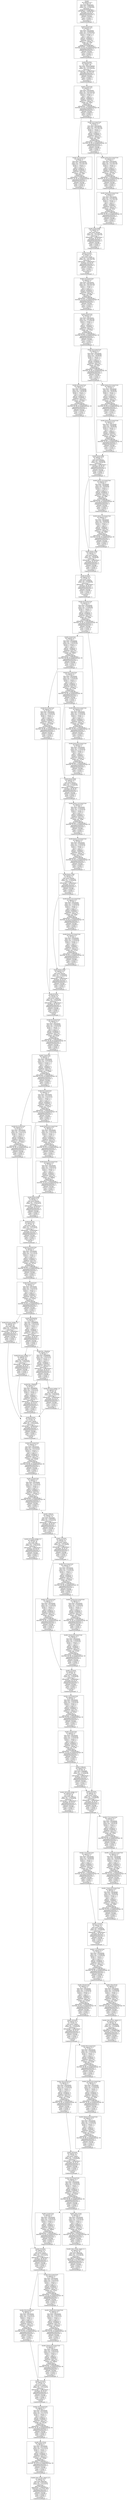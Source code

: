 digraph cnn_tree {
images [shape=box, label="images\n net segment id: 0\n id: 0 type: 45\ntype name: Preprocess\n input size: 1*3*640*640\n output size: 1*3*640*640\n reportFlag: 0\n preprocessMergeFlag: 1\n inBondType: 1 outBondType: 1\n dataType: U8_S8_S8\n alignedInputDataSize: 0\n alignedOutputDataSize: 0\n InDcmp: OutCmp: \n inM2M: 0 outM2M: 0\n inDdr: 0 outDdr: 0\n inS2S: 0 outS2S: 0\n FusionFlag: 0\nCubeEltwiseMerged : 0"];
images -> _model_0_conv_Conv;
_model_0_conv_Conv [shape=box, label="/model.0/conv/Conv\n net segment id: 0\n id: 1 type: 0\ntype name: Convolution\n input size: 1*3*640*640\n output size: 1*32*320*320\n kernel_h: 6 kernel_w: 6\n stride_h: 2 stride_w: 2\n pad_h: 2 pad_w: 2\n padUp: 2 padDown: 2\n padLeft: 2 padRight: 2\n padMode: const_zero\n dilation_h: 1 dilation_w: 1\n weight size: 3456\n reportFlag: 0\n preprocessMergeFlag: 1\n inBondType: 1 outBondType: 1\n dataType: S8_S8_S8 weightDataType: S8\n alignedInputDataSize: 0\n alignedOutputDataSize: 0\n InDcmp: OutCmp: \n inM2M: 0 outM2M: 0\n inDdr: 0 outDdr: 0\n inS2S: 0 outS2S: 0\n FusionFlag: 0\nCubeEltwiseMerged : 0"];
_model_0_conv_Conv -> _model_0_act_Mul;
_model_0_act_Mul [shape=box, label="/model.0/act/Mul\n net segment id: 0\n id: 2 type: 146\ntype name: VectorCombine\n input size: 1*32*320*320\n output size: 1*32*320*320\n reportFlag: 0\n inBondType: 1 outBondType: 1\n dataType: S8_FP16_S8\n alignedInputDataSize: 0\n alignedOutputDataSize: 0\n InDcmp: OutCmp: \n inM2M: 0 outM2M: 0\n inDdr: 0 outDdr: 0\n inS2S: 0 outS2S: 0\n FusionFlag: 0\nCubeEltwiseMerged : 0"];
_model_0_act_Mul -> _model_1_conv_Conv;
_model_1_conv_Conv [shape=box, label="/model.1/conv/Conv\n net segment id: 0\n id: 3 type: 0\ntype name: Convolution\n input size: 1*32*320*320\n output size: 1*64*160*160\n kernel_h: 3 kernel_w: 3\n stride_h: 2 stride_w: 2\n pad_h: 1 pad_w: 1\n padUp: 1 padDown: 0\n padLeft: 1 padRight: 0\n padMode: const_zero\n dilation_h: 1 dilation_w: 1\n weight size: 18432\n reportFlag: 0\n SwishMergeFlag\n inBondType: 1 outBondType: 1\n dataType: S8_S8_S8 weightDataType: S8\n alignedInputDataSize: 0\n alignedOutputDataSize: 0\n InDcmp: OutCmp: \n inM2M: 0 outM2M: 0\n inDdr: 0 outDdr: 0\n inS2S: 0 outS2S: 0\n FusionFlag: 0\nCubeEltwiseMerged : 0"];
_model_1_conv_Conv -> _model_2_cv1_conv_Conv;
_model_1_conv_Conv -> _model_2_cv2_conv_Conv;
_model_2_cv1_conv_Conv [shape=box, label="/model.2/cv1/conv/Conv\n net segment id: 0\n id: 4 type: 0\ntype name: Convolution\n input size: 1*64*160*160\n output size: 1*32*160*160\n kernel_h: 1 kernel_w: 1\n stride_h: 1 stride_w: 1\n pad_h: 0 pad_w: 0\n padUp: 0 padDown: 0\n padLeft: 0 padRight: 0\n padMode: const_zero\n dilation_h: 1 dilation_w: 1\n weight size: 2048\n reportFlag: 0\n SwishMergeFlag\n inBondType: 1 outBondType: 1\n dataType: S8_S8_S8 weightDataType: S8\n alignedInputDataSize: 0\n alignedOutputDataSize: 0\n InDcmp: OutCmp: \n inM2M: 0 outM2M: 0\n inDdr: 0 outDdr: 0\n inS2S: 0 outS2S: 0\n FusionFlag: 0\nCubeEltwiseMerged : 0"];
_model_2_cv1_conv_Conv -> _model_2_m_m_0_cv1_conv_Conv;
_model_2_cv1_conv_Conv -> _model_2_m_m_0_Add;
_model_2_m_m_0_cv1_conv_Conv [shape=box, label="/model.2/m/m.0/cv1/conv/Conv\n net segment id: 0\n id: 5 type: 0\ntype name: Convolution\n input size: 1*32*160*160\n output size: 1*32*160*160\n kernel_h: 1 kernel_w: 1\n stride_h: 1 stride_w: 1\n pad_h: 0 pad_w: 0\n padUp: 0 padDown: 0\n padLeft: 0 padRight: 0\n padMode: const_zero\n dilation_h: 1 dilation_w: 1\n weight size: 1024\n reportFlag: 0\n SwishMergeFlag\n inBondType: 1 outBondType: 1\n dataType: S8_S8_S8 weightDataType: S8\n alignedInputDataSize: 0\n alignedOutputDataSize: 0\n InDcmp: OutCmp: \n inM2M: 0 outM2M: 0\n inDdr: 0 outDdr: 0\n inS2S: 0 outS2S: 0\n FusionFlag: 0\nCubeEltwiseMerged : 0"];
_model_2_m_m_0_cv1_conv_Conv -> _model_2_m_m_0_cv2_conv_Conv;
_model_2_m_m_0_cv2_conv_Conv [shape=box, label="/model.2/m/m.0/cv2/conv/Conv\n net segment id: 0\n id: 6 type: 0\ntype name: Convolution\n input size: 1*32*160*160\n output size: 1*32*160*160\n kernel_h: 3 kernel_w: 3\n stride_h: 1 stride_w: 1\n pad_h: 1 pad_w: 1\n padUp: 1 padDown: 1\n padLeft: 1 padRight: 1\n padMode: const_zero\n dilation_h: 1 dilation_w: 1\n weight size: 9216\n reportFlag: 0\n SwishMergeFlag\n inBondType: 1 outBondType: 1\n dataType: S8_S8_S8 weightDataType: S8\n alignedInputDataSize: 0\n alignedOutputDataSize: 0\n InDcmp: OutCmp: \n inM2M: 0 outM2M: 0\n inDdr: 0 outDdr: 0\n inS2S: 0 outS2S: 0\n FusionFlag: 0\nCubeEltwiseMerged : 0"];
_model_2_m_m_0_cv2_conv_Conv -> _model_2_m_m_0_Add;
_model_2_m_m_0_Add [shape=box, label="/model.2/m/m.0/Add\n net segment id: 0\n id: 7 type: 27\ntype name: Eltwise\n input size: 1*32*160*160\n output size: 1*32*160*160\n reportFlag: 0\n inBondType: 1 outBondType: 1\n dataType: S8_S8_S8\n alignedInputDataSize: 0\n alignedOutputDataSize: 0\n InDcmp: OutCmp: \n inM2M: 0 outM2M: 0\n inDdr: 0 outDdr: 0\n inS2S: 0 outS2S: 0\n FusionFlag: 0\nCubeEltwiseMerged : 0"];
_model_2_m_m_0_Add -> _model_2_Concat;
_model_2_cv2_conv_Conv [shape=box, label="/model.2/cv2/conv/Conv\n net segment id: 0\n id: 8 type: 0\ntype name: Convolution\n input size: 1*64*160*160\n output size: 1*32*160*160\n kernel_h: 1 kernel_w: 1\n stride_h: 1 stride_w: 1\n pad_h: 0 pad_w: 0\n padUp: 0 padDown: 0\n padLeft: 0 padRight: 0\n padMode: const_zero\n dilation_h: 1 dilation_w: 1\n weight size: 2048\n reportFlag: 0\n SwishMergeFlag\n inBondType: 1 outBondType: 1\n dataType: S8_S8_S8 weightDataType: S8\n alignedInputDataSize: 0\n alignedOutputDataSize: 0\n InDcmp: OutCmp: \n inM2M: 0 outM2M: 0\n inDdr: 0 outDdr: 0\n inS2S: 0 outS2S: 0\n FusionFlag: 0\nCubeEltwiseMerged : 0"];
_model_2_cv2_conv_Conv -> _model_2_Concat;
_model_2_Concat [shape=box, label="/model.2/Concat\n net segment id: 0\n id: 9 type: 38\ntype name: Concat\n input size: 1*32*160*160\n output size: 1*64*160*160\n reportFlag: 0\n inBondType: 1 outBondType: 1\n dataType: S8_S8_S8\n alignedInputDataSize: 0\n alignedOutputDataSize: 0\n InDcmp: OutCmp: \n inM2M: 0 outM2M: 0\n inDdr: 0 outDdr: 0\n inS2S: 0 outS2S: 0\n FusionFlag: 0\n noninst\nCubeEltwiseMerged : 0"];
_model_2_Concat -> _model_2_cv3_conv_Conv;
_model_2_cv3_conv_Conv [shape=box, label="/model.2/cv3/conv/Conv\n net segment id: 0\n id: 10 type: 0\ntype name: Convolution\n input size: 1*64*160*160\n output size: 1*64*160*160\n kernel_h: 1 kernel_w: 1\n stride_h: 1 stride_w: 1\n pad_h: 0 pad_w: 0\n padUp: 0 padDown: 0\n padLeft: 0 padRight: 0\n padMode: const_zero\n dilation_h: 1 dilation_w: 1\n weight size: 4096\n reportFlag: 0\n SwishMergeFlag\n inBondType: 1 outBondType: 1\n dataType: S8_S8_S8 weightDataType: S8\n alignedInputDataSize: 0\n alignedOutputDataSize: 0\n InDcmp: OutCmp: \n inM2M: 0 outM2M: 0\n inDdr: 0 outDdr: 0\n inS2S: 0 outS2S: 0\n FusionFlag: 0\nCubeEltwiseMerged : 0"];
_model_2_cv3_conv_Conv -> _model_3_conv_Conv;
_model_3_conv_Conv [shape=box, label="/model.3/conv/Conv\n net segment id: 0\n id: 11 type: 0\ntype name: Convolution\n input size: 1*64*160*160\n output size: 1*128*80*80\n kernel_h: 3 kernel_w: 3\n stride_h: 2 stride_w: 2\n pad_h: 1 pad_w: 1\n padUp: 1 padDown: 0\n padLeft: 1 padRight: 0\n padMode: const_zero\n dilation_h: 1 dilation_w: 1\n weight size: 73728\n reportFlag: 0\n SwishMergeFlag\n inBondType: 1 outBondType: 1\n dataType: S8_S8_S8 weightDataType: S8\n alignedInputDataSize: 0\n alignedOutputDataSize: 0\n InDcmp: OutCmp: \n inM2M: 0 outM2M: 0\n inDdr: 0 outDdr: 0\n inS2S: 0 outS2S: 0\n FusionFlag: 0\nCubeEltwiseMerged : 0"];
_model_3_conv_Conv -> _model_4_cv1_conv_Conv;
_model_3_conv_Conv -> _model_4_cv2_conv_Conv;
_model_4_cv1_conv_Conv [shape=box, label="/model.4/cv1/conv/Conv\n net segment id: 0\n id: 12 type: 0\ntype name: Convolution\n input size: 1*128*80*80\n output size: 1*64*80*80\n kernel_h: 1 kernel_w: 1\n stride_h: 1 stride_w: 1\n pad_h: 0 pad_w: 0\n padUp: 0 padDown: 0\n padLeft: 0 padRight: 0\n padMode: const_zero\n dilation_h: 1 dilation_w: 1\n weight size: 8192\n reportFlag: 0\n SwishMergeFlag\n inBondType: 1 outBondType: 1\n dataType: S8_S8_S8 weightDataType: S8\n alignedInputDataSize: 0\n alignedOutputDataSize: 0\n InDcmp: OutCmp: \n inM2M: 0 outM2M: 0\n inDdr: 0 outDdr: 0\n inS2S: 0 outS2S: 0\n FusionFlag: 0\nCubeEltwiseMerged : 0"];
_model_4_cv1_conv_Conv -> _model_4_m_m_0_cv1_conv_Conv;
_model_4_cv1_conv_Conv -> _model_4_m_m_0_Add;
_model_4_m_m_0_cv1_conv_Conv [shape=box, label="/model.4/m/m.0/cv1/conv/Conv\n net segment id: 0\n id: 13 type: 0\ntype name: Convolution\n input size: 1*64*80*80\n output size: 1*64*80*80\n kernel_h: 1 kernel_w: 1\n stride_h: 1 stride_w: 1\n pad_h: 0 pad_w: 0\n padUp: 0 padDown: 0\n padLeft: 0 padRight: 0\n padMode: const_zero\n dilation_h: 1 dilation_w: 1\n weight size: 4096\n reportFlag: 0\n SwishMergeFlag\n inBondType: 1 outBondType: 1\n dataType: S8_S8_S8 weightDataType: S8\n alignedInputDataSize: 0\n alignedOutputDataSize: 0\n InDcmp: OutCmp: \n inM2M: 0 outM2M: 0\n inDdr: 0 outDdr: 0\n inS2S: 0 outS2S: 0\n FusionFlag: 0\nCubeEltwiseMerged : 0"];
_model_4_m_m_0_cv1_conv_Conv -> _model_4_m_m_0_cv2_conv_Conv;
_model_4_m_m_0_cv2_conv_Conv [shape=box, label="/model.4/m/m.0/cv2/conv/Conv\n net segment id: 0\n id: 14 type: 0\ntype name: Convolution\n input size: 1*64*80*80\n output size: 1*64*80*80\n kernel_h: 3 kernel_w: 3\n stride_h: 1 stride_w: 1\n pad_h: 1 pad_w: 1\n padUp: 1 padDown: 1\n padLeft: 1 padRight: 1\n padMode: const_zero\n dilation_h: 1 dilation_w: 1\n weight size: 36864\n reportFlag: 0\n SwishMergeFlag\n inBondType: 1 outBondType: 1\n dataType: S8_S8_S8 weightDataType: S8\n alignedInputDataSize: 0\n alignedOutputDataSize: 0\n InDcmp: OutCmp: \n inM2M: 0 outM2M: 0\n inDdr: 0 outDdr: 0\n inS2S: 0 outS2S: 0\n FusionFlag: 0\nCubeEltwiseMerged : 0"];
_model_4_m_m_0_cv2_conv_Conv -> _model_4_m_m_0_Add;
_model_4_m_m_0_Add [shape=box, label="/model.4/m/m.0/Add\n net segment id: 0\n id: 15 type: 27\ntype name: Eltwise\n input size: 1*64*80*80\n output size: 1*64*80*80\n reportFlag: 0\n inBondType: 1 outBondType: 1\n dataType: S8_S8_S8\n alignedInputDataSize: 0\n alignedOutputDataSize: 0\n InDcmp: OutCmp: \n inM2M: 0 outM2M: 0\n inDdr: 0 outDdr: 0\n inS2S: 0 outS2S: 0\n FusionFlag: 0\nCubeEltwiseMerged : 0"];
_model_4_m_m_0_Add -> _model_4_m_m_1_cv1_conv_Conv;
_model_4_m_m_0_Add -> _model_4_m_m_1_Add;
_model_4_m_m_1_cv1_conv_Conv [shape=box, label="/model.4/m/m.1/cv1/conv/Conv\n net segment id: 0\n id: 16 type: 0\ntype name: Convolution\n input size: 1*64*80*80\n output size: 1*64*80*80\n kernel_h: 1 kernel_w: 1\n stride_h: 1 stride_w: 1\n pad_h: 0 pad_w: 0\n padUp: 0 padDown: 0\n padLeft: 0 padRight: 0\n padMode: const_zero\n dilation_h: 1 dilation_w: 1\n weight size: 4096\n reportFlag: 0\n SwishMergeFlag\n inBondType: 1 outBondType: 1\n dataType: S8_S8_S8 weightDataType: S8\n alignedInputDataSize: 0\n alignedOutputDataSize: 0\n InDcmp: OutCmp: \n inM2M: 0 outM2M: 0\n inDdr: 0 outDdr: 0\n inS2S: 0 outS2S: 0\n FusionFlag: 0\nCubeEltwiseMerged : 0"];
_model_4_m_m_1_cv1_conv_Conv -> _model_4_m_m_1_cv2_conv_Conv;
_model_4_m_m_1_cv2_conv_Conv [shape=box, label="/model.4/m/m.1/cv2/conv/Conv\n net segment id: 0\n id: 17 type: 0\ntype name: Convolution\n input size: 1*64*80*80\n output size: 1*64*80*80\n kernel_h: 3 kernel_w: 3\n stride_h: 1 stride_w: 1\n pad_h: 1 pad_w: 1\n padUp: 1 padDown: 1\n padLeft: 1 padRight: 1\n padMode: const_zero\n dilation_h: 1 dilation_w: 1\n weight size: 36864\n reportFlag: 0\n SwishMergeFlag\n inBondType: 1 outBondType: 1\n dataType: S8_S8_S8 weightDataType: S8\n alignedInputDataSize: 0\n alignedOutputDataSize: 0\n InDcmp: OutCmp: \n inM2M: 0 outM2M: 0\n inDdr: 0 outDdr: 0\n inS2S: 0 outS2S: 0\n FusionFlag: 0\nCubeEltwiseMerged : 0"];
_model_4_m_m_1_cv2_conv_Conv -> _model_4_m_m_1_Add;
_model_4_m_m_1_Add [shape=box, label="/model.4/m/m.1/Add\n net segment id: 0\n id: 18 type: 27\ntype name: Eltwise\n input size: 1*64*80*80\n output size: 1*64*80*80\n reportFlag: 0\n inBondType: 1 outBondType: 1\n dataType: S8_S8_S8\n alignedInputDataSize: 0\n alignedOutputDataSize: 0\n InDcmp: OutCmp: \n inM2M: 0 outM2M: 0\n inDdr: 0 outDdr: 0\n inS2S: 0 outS2S: 0\n FusionFlag: 0\nCubeEltwiseMerged : 0"];
_model_4_m_m_1_Add -> _model_4_Concat;
_model_4_cv2_conv_Conv [shape=box, label="/model.4/cv2/conv/Conv\n net segment id: 0\n id: 19 type: 0\ntype name: Convolution\n input size: 1*128*80*80\n output size: 1*64*80*80\n kernel_h: 1 kernel_w: 1\n stride_h: 1 stride_w: 1\n pad_h: 0 pad_w: 0\n padUp: 0 padDown: 0\n padLeft: 0 padRight: 0\n padMode: const_zero\n dilation_h: 1 dilation_w: 1\n weight size: 8192\n reportFlag: 0\n SwishMergeFlag\n inBondType: 1 outBondType: 1\n dataType: S8_S8_S8 weightDataType: S8\n alignedInputDataSize: 0\n alignedOutputDataSize: 0\n InDcmp: OutCmp: \n inM2M: 0 outM2M: 0\n inDdr: 0 outDdr: 0\n inS2S: 0 outS2S: 0\n FusionFlag: 0\nCubeEltwiseMerged : 0"];
_model_4_cv2_conv_Conv -> _model_4_Concat;
_model_4_Concat [shape=box, label="/model.4/Concat\n net segment id: 0\n id: 20 type: 38\ntype name: Concat\n input size: 1*64*80*80\n output size: 1*128*80*80\n reportFlag: 0\n inBondType: 1 outBondType: 1\n dataType: S8_S8_S8\n alignedInputDataSize: 0\n alignedOutputDataSize: 0\n InDcmp: OutCmp: \n inM2M: 0 outM2M: 0\n inDdr: 0 outDdr: 0\n inS2S: 0 outS2S: 0\n FusionFlag: 0\n noninst\nCubeEltwiseMerged : 0"];
_model_4_Concat -> _model_4_cv3_conv_Conv;
_model_4_cv3_conv_Conv [shape=box, label="/model.4/cv3/conv/Conv\n net segment id: 0\n id: 21 type: 0\ntype name: Convolution\n input size: 1*128*80*80\n output size: 1*128*80*80\n kernel_h: 1 kernel_w: 1\n stride_h: 1 stride_w: 1\n pad_h: 0 pad_w: 0\n padUp: 0 padDown: 0\n padLeft: 0 padRight: 0\n padMode: const_zero\n dilation_h: 1 dilation_w: 1\n weight size: 16384\n reportFlag: 0\n SwishMergeFlag\n inBondType: 1 outBondType: 1\n dataType: S8_S8_S8 weightDataType: S8\n alignedInputDataSize: 0\n alignedOutputDataSize: 0\n InDcmp: OutCmp: \n inM2M: 0 outM2M: 0\n inDdr: 0 outDdr: 0\n inS2S: 0 outS2S: 0\n FusionFlag: 0\nCubeEltwiseMerged : 0"];
_model_4_cv3_conv_Conv -> _model_5_conv_Conv;
_model_4_cv3_conv_Conv -> _model_16_Concat;
_model_5_conv_Conv [shape=box, label="/model.5/conv/Conv\n net segment id: 0\n id: 22 type: 0\ntype name: Convolution\n input size: 1*128*80*80\n output size: 1*256*40*40\n kernel_h: 3 kernel_w: 3\n stride_h: 2 stride_w: 2\n pad_h: 1 pad_w: 1\n padUp: 1 padDown: 0\n padLeft: 1 padRight: 0\n padMode: const_zero\n dilation_h: 1 dilation_w: 1\n weight size: 294912\n reportFlag: 0\n SwishMergeFlag\n inBondType: 1 outBondType: 1\n dataType: S8_S8_S8 weightDataType: S8\n alignedInputDataSize: 0\n alignedOutputDataSize: 0\n InDcmp: OutCmp: \n inM2M: 0 outM2M: 0\n inDdr: 0 outDdr: 0\n inS2S: 0 outS2S: 0\n FusionFlag: 0\nCubeEltwiseMerged : 0"];
_model_5_conv_Conv -> _model_6_cv1_conv_Conv;
_model_5_conv_Conv -> _model_6_cv2_conv_Conv;
_model_6_cv1_conv_Conv [shape=box, label="/model.6/cv1/conv/Conv\n net segment id: 0\n id: 23 type: 0\ntype name: Convolution\n input size: 1*256*40*40\n output size: 1*128*40*40\n kernel_h: 1 kernel_w: 1\n stride_h: 1 stride_w: 1\n pad_h: 0 pad_w: 0\n padUp: 0 padDown: 0\n padLeft: 0 padRight: 0\n padMode: const_zero\n dilation_h: 1 dilation_w: 1\n weight size: 32768\n reportFlag: 0\n SwishMergeFlag\n inBondType: 1 outBondType: 1\n dataType: S8_S8_S8 weightDataType: S8\n alignedInputDataSize: 0\n alignedOutputDataSize: 0\n InDcmp: OutCmp: \n inM2M: 0 outM2M: 0\n inDdr: 0 outDdr: 0\n inS2S: 0 outS2S: 0\n FusionFlag: 0\nCubeEltwiseMerged : 0"];
_model_6_cv1_conv_Conv -> _model_6_m_m_0_cv1_conv_Conv;
_model_6_cv1_conv_Conv -> _model_6_m_m_0_Add;
_model_6_m_m_0_cv1_conv_Conv [shape=box, label="/model.6/m/m.0/cv1/conv/Conv\n net segment id: 0\n id: 24 type: 0\ntype name: Convolution\n input size: 1*128*40*40\n output size: 1*128*40*40\n kernel_h: 1 kernel_w: 1\n stride_h: 1 stride_w: 1\n pad_h: 0 pad_w: 0\n padUp: 0 padDown: 0\n padLeft: 0 padRight: 0\n padMode: const_zero\n dilation_h: 1 dilation_w: 1\n weight size: 16384\n reportFlag: 0\n SwishMergeFlag\n inBondType: 1 outBondType: 1\n dataType: S8_S8_S8 weightDataType: S8\n alignedInputDataSize: 0\n alignedOutputDataSize: 0\n InDcmp: OutCmp: \n inM2M: 0 outM2M: 0\n inDdr: 0 outDdr: 0\n inS2S: 0 outS2S: 0\n FusionFlag: 0\nCubeEltwiseMerged : 0"];
_model_6_m_m_0_cv1_conv_Conv -> _model_6_m_m_0_cv2_conv_Conv;
_model_6_m_m_0_cv2_conv_Conv [shape=box, label="/model.6/m/m.0/cv2/conv/Conv\n net segment id: 0\n id: 25 type: 0\ntype name: Convolution\n input size: 1*128*40*40\n output size: 1*128*40*40\n kernel_h: 3 kernel_w: 3\n stride_h: 1 stride_w: 1\n pad_h: 1 pad_w: 1\n padUp: 1 padDown: 1\n padLeft: 1 padRight: 1\n padMode: const_zero\n dilation_h: 1 dilation_w: 1\n weight size: 147456\n reportFlag: 0\n SwishMergeFlag\n inBondType: 1 outBondType: 1\n dataType: S8_S8_S8 weightDataType: S8\n alignedInputDataSize: 0\n alignedOutputDataSize: 0\n InDcmp: OutCmp: \n inM2M: 0 outM2M: 0\n inDdr: 0 outDdr: 0\n inS2S: 0 outS2S: 0\n FusionFlag: 0\nCubeEltwiseMerged : 0"];
_model_6_m_m_0_cv2_conv_Conv -> _model_6_m_m_0_Add;
_model_6_m_m_0_Add [shape=box, label="/model.6/m/m.0/Add\n net segment id: 0\n id: 26 type: 27\ntype name: Eltwise\n input size: 1*128*40*40\n output size: 1*128*40*40\n reportFlag: 0\n inBondType: 1 outBondType: 1\n dataType: S8_S8_S8\n alignedInputDataSize: 0\n alignedOutputDataSize: 0\n InDcmp: OutCmp: \n inM2M: 0 outM2M: 0\n inDdr: 0 outDdr: 0\n inS2S: 0 outS2S: 0\n FusionFlag: 0\nCubeEltwiseMerged : 0"];
_model_6_m_m_0_Add -> _model_6_m_m_1_cv1_conv_Conv;
_model_6_m_m_0_Add -> _model_6_m_m_1_Add;
_model_6_m_m_1_cv1_conv_Conv [shape=box, label="/model.6/m/m.1/cv1/conv/Conv\n net segment id: 0\n id: 27 type: 0\ntype name: Convolution\n input size: 1*128*40*40\n output size: 1*128*40*40\n kernel_h: 1 kernel_w: 1\n stride_h: 1 stride_w: 1\n pad_h: 0 pad_w: 0\n padUp: 0 padDown: 0\n padLeft: 0 padRight: 0\n padMode: const_zero\n dilation_h: 1 dilation_w: 1\n weight size: 16384\n reportFlag: 0\n SwishMergeFlag\n inBondType: 1 outBondType: 1\n dataType: S8_S8_S8 weightDataType: S8\n alignedInputDataSize: 0\n alignedOutputDataSize: 0\n InDcmp: OutCmp: \n inM2M: 0 outM2M: 0\n inDdr: 0 outDdr: 0\n inS2S: 0 outS2S: 0\n FusionFlag: 0\nCubeEltwiseMerged : 0"];
_model_6_m_m_1_cv1_conv_Conv -> _model_6_m_m_1_cv2_conv_Conv;
_model_6_m_m_1_cv2_conv_Conv [shape=box, label="/model.6/m/m.1/cv2/conv/Conv\n net segment id: 0\n id: 28 type: 0\ntype name: Convolution\n input size: 1*128*40*40\n output size: 1*128*40*40\n kernel_h: 3 kernel_w: 3\n stride_h: 1 stride_w: 1\n pad_h: 1 pad_w: 1\n padUp: 1 padDown: 1\n padLeft: 1 padRight: 1\n padMode: const_zero\n dilation_h: 1 dilation_w: 1\n weight size: 147456\n reportFlag: 0\n SwishMergeFlag\n inBondType: 1 outBondType: 1\n dataType: S8_S8_S8 weightDataType: S8\n alignedInputDataSize: 0\n alignedOutputDataSize: 0\n InDcmp: OutCmp: \n inM2M: 0 outM2M: 0\n inDdr: 0 outDdr: 0\n inS2S: 0 outS2S: 0\n FusionFlag: 0\nCubeEltwiseMerged : 0"];
_model_6_m_m_1_cv2_conv_Conv -> _model_6_m_m_1_Add;
_model_6_m_m_1_Add [shape=box, label="/model.6/m/m.1/Add\n net segment id: 0\n id: 29 type: 27\ntype name: Eltwise\n input size: 1*128*40*40\n output size: 1*128*40*40\n reportFlag: 0\n inBondType: 1 outBondType: 1\n dataType: S8_S8_S8\n alignedInputDataSize: 0\n alignedOutputDataSize: 0\n InDcmp: OutCmp: \n inM2M: 0 outM2M: 0\n inDdr: 0 outDdr: 0\n inS2S: 0 outS2S: 0\n FusionFlag: 0\nCubeEltwiseMerged : 0"];
_model_6_m_m_1_Add -> _model_6_m_m_2_cv1_conv_Conv;
_model_6_m_m_1_Add -> _model_6_m_m_2_Add;
_model_6_m_m_2_cv1_conv_Conv [shape=box, label="/model.6/m/m.2/cv1/conv/Conv\n net segment id: 0\n id: 30 type: 0\ntype name: Convolution\n input size: 1*128*40*40\n output size: 1*128*40*40\n kernel_h: 1 kernel_w: 1\n stride_h: 1 stride_w: 1\n pad_h: 0 pad_w: 0\n padUp: 0 padDown: 0\n padLeft: 0 padRight: 0\n padMode: const_zero\n dilation_h: 1 dilation_w: 1\n weight size: 16384\n reportFlag: 0\n SwishMergeFlag\n inBondType: 1 outBondType: 1\n dataType: S8_S8_S8 weightDataType: S8\n alignedInputDataSize: 0\n alignedOutputDataSize: 0\n InDcmp: OutCmp: \n inM2M: 0 outM2M: 0\n inDdr: 0 outDdr: 0\n inS2S: 0 outS2S: 0\n FusionFlag: 0\nCubeEltwiseMerged : 0"];
_model_6_m_m_2_cv1_conv_Conv -> _model_6_m_m_2_cv2_conv_Conv;
_model_6_m_m_2_cv2_conv_Conv [shape=box, label="/model.6/m/m.2/cv2/conv/Conv\n net segment id: 0\n id: 31 type: 0\ntype name: Convolution\n input size: 1*128*40*40\n output size: 1*128*40*40\n kernel_h: 3 kernel_w: 3\n stride_h: 1 stride_w: 1\n pad_h: 1 pad_w: 1\n padUp: 1 padDown: 1\n padLeft: 1 padRight: 1\n padMode: const_zero\n dilation_h: 1 dilation_w: 1\n weight size: 147456\n reportFlag: 0\n SwishMergeFlag\n inBondType: 1 outBondType: 1\n dataType: S8_S8_S8 weightDataType: S8\n alignedInputDataSize: 0\n alignedOutputDataSize: 0\n InDcmp: OutCmp: \n inM2M: 0 outM2M: 0\n inDdr: 0 outDdr: 0\n inS2S: 0 outS2S: 0\n FusionFlag: 0\nCubeEltwiseMerged : 0"];
_model_6_m_m_2_cv2_conv_Conv -> _model_6_m_m_2_Add;
_model_6_m_m_2_Add [shape=box, label="/model.6/m/m.2/Add\n net segment id: 0\n id: 32 type: 27\ntype name: Eltwise\n input size: 1*128*40*40\n output size: 1*128*40*40\n reportFlag: 0\n inBondType: 1 outBondType: 1\n dataType: S8_S8_S8\n alignedInputDataSize: 0\n alignedOutputDataSize: 0\n InDcmp: OutCmp: \n inM2M: 0 outM2M: 0\n inDdr: 0 outDdr: 0\n inS2S: 0 outS2S: 0\n FusionFlag: 0\nCubeEltwiseMerged : 0"];
_model_6_m_m_2_Add -> _model_6_Concat;
_model_6_cv2_conv_Conv [shape=box, label="/model.6/cv2/conv/Conv\n net segment id: 0\n id: 33 type: 0\ntype name: Convolution\n input size: 1*256*40*40\n output size: 1*128*40*40\n kernel_h: 1 kernel_w: 1\n stride_h: 1 stride_w: 1\n pad_h: 0 pad_w: 0\n padUp: 0 padDown: 0\n padLeft: 0 padRight: 0\n padMode: const_zero\n dilation_h: 1 dilation_w: 1\n weight size: 32768\n reportFlag: 0\n SwishMergeFlag\n inBondType: 1 outBondType: 1\n dataType: S8_S8_S8 weightDataType: S8\n alignedInputDataSize: 0\n alignedOutputDataSize: 0\n InDcmp: OutCmp: \n inM2M: 0 outM2M: 0\n inDdr: 0 outDdr: 0\n inS2S: 0 outS2S: 0\n FusionFlag: 0\nCubeEltwiseMerged : 0"];
_model_6_cv2_conv_Conv -> _model_6_Concat;
_model_6_Concat [shape=box, label="/model.6/Concat\n net segment id: 0\n id: 34 type: 38\ntype name: Concat\n input size: 1*128*40*40\n output size: 1*256*40*40\n reportFlag: 0\n inBondType: 1 outBondType: 1\n dataType: S8_S8_S8\n alignedInputDataSize: 0\n alignedOutputDataSize: 0\n InDcmp: OutCmp: \n inM2M: 0 outM2M: 0\n inDdr: 0 outDdr: 0\n inS2S: 0 outS2S: 0\n FusionFlag: 0\n noninst\nCubeEltwiseMerged : 0"];
_model_6_Concat -> _model_6_cv3_conv_Conv;
_model_6_cv3_conv_Conv [shape=box, label="/model.6/cv3/conv/Conv\n net segment id: 0\n id: 35 type: 0\ntype name: Convolution\n input size: 1*256*40*40\n output size: 1*256*40*40\n kernel_h: 1 kernel_w: 1\n stride_h: 1 stride_w: 1\n pad_h: 0 pad_w: 0\n padUp: 0 padDown: 0\n padLeft: 0 padRight: 0\n padMode: const_zero\n dilation_h: 1 dilation_w: 1\n weight size: 65536\n reportFlag: 0\n SwishMergeFlag\n inBondType: 1 outBondType: 1\n dataType: S8_S8_S8 weightDataType: S8\n alignedInputDataSize: 0\n alignedOutputDataSize: 0\n InDcmp: OutCmp: \n inM2M: 0 outM2M: 0\n inDdr: 0 outDdr: 0\n inS2S: 0 outS2S: 0\n FusionFlag: 0\nCubeEltwiseMerged : 0"];
_model_6_cv3_conv_Conv -> _model_7_conv_Conv;
_model_6_cv3_conv_Conv -> _model_12_Concat;
_model_7_conv_Conv [shape=box, label="/model.7/conv/Conv\n net segment id: 0\n id: 36 type: 0\ntype name: Convolution\n input size: 1*256*40*40\n output size: 1*512*20*20\n kernel_h: 3 kernel_w: 3\n stride_h: 2 stride_w: 2\n pad_h: 1 pad_w: 1\n padUp: 1 padDown: 0\n padLeft: 1 padRight: 0\n padMode: const_zero\n dilation_h: 1 dilation_w: 1\n weight size: 1179648\n reportFlag: 0\n SwishMergeFlag\n inBondType: 1 outBondType: 1\n dataType: S8_S8_S8 weightDataType: S8\n alignedInputDataSize: 0\n alignedOutputDataSize: 0\n InDcmp: OutCmp: \n inM2M: 0 outM2M: 0\n inDdr: 0 outDdr: 0\n inS2S: 0 outS2S: 0\n FusionFlag: 0\nCubeEltwiseMerged : 0"];
_model_7_conv_Conv -> _model_8_cv1_conv_Conv;
_model_7_conv_Conv -> _model_8_cv2_conv_Conv;
_model_8_cv1_conv_Conv [shape=box, label="/model.8/cv1/conv/Conv\n net segment id: 0\n id: 37 type: 0\ntype name: Convolution\n input size: 1*512*20*20\n output size: 1*256*20*20\n kernel_h: 1 kernel_w: 1\n stride_h: 1 stride_w: 1\n pad_h: 0 pad_w: 0\n padUp: 0 padDown: 0\n padLeft: 0 padRight: 0\n padMode: const_zero\n dilation_h: 1 dilation_w: 1\n weight size: 131072\n reportFlag: 0\n SwishMergeFlag\n inBondType: 1 outBondType: 1\n dataType: S8_S8_S8 weightDataType: S8\n alignedInputDataSize: 0\n alignedOutputDataSize: 0\n InDcmp: OutCmp: \n inM2M: 0 outM2M: 0\n inDdr: 0 outDdr: 0\n inS2S: 0 outS2S: 0\n FusionFlag: 0\nCubeEltwiseMerged : 0"];
_model_8_cv1_conv_Conv -> _model_8_m_m_0_cv1_conv_Conv;
_model_8_cv1_conv_Conv -> _model_8_m_m_0_Add;
_model_8_m_m_0_cv1_conv_Conv [shape=box, label="/model.8/m/m.0/cv1/conv/Conv\n net segment id: 0\n id: 38 type: 0\ntype name: Convolution\n input size: 1*256*20*20\n output size: 1*256*20*20\n kernel_h: 1 kernel_w: 1\n stride_h: 1 stride_w: 1\n pad_h: 0 pad_w: 0\n padUp: 0 padDown: 0\n padLeft: 0 padRight: 0\n padMode: const_zero\n dilation_h: 1 dilation_w: 1\n weight size: 65536\n reportFlag: 0\n SwishMergeFlag\n inBondType: 1 outBondType: 1\n dataType: S8_S8_S8 weightDataType: S8\n alignedInputDataSize: 0\n alignedOutputDataSize: 0\n InDcmp: OutCmp: \n inM2M: 0 outM2M: 0\n inDdr: 0 outDdr: 0\n inS2S: 0 outS2S: 0\n FusionFlag: 0\nCubeEltwiseMerged : 0"];
_model_8_m_m_0_cv1_conv_Conv -> _model_8_m_m_0_cv2_conv_Conv;
_model_8_m_m_0_cv2_conv_Conv [shape=box, label="/model.8/m/m.0/cv2/conv/Conv\n net segment id: 0\n id: 39 type: 0\ntype name: Convolution\n input size: 1*256*20*20\n output size: 1*256*20*20\n kernel_h: 3 kernel_w: 3\n stride_h: 1 stride_w: 1\n pad_h: 1 pad_w: 1\n padUp: 1 padDown: 1\n padLeft: 1 padRight: 1\n padMode: const_zero\n dilation_h: 1 dilation_w: 1\n weight size: 589824\n reportFlag: 0\n SwishMergeFlag\n inBondType: 1 outBondType: 1\n dataType: S8_S8_S8 weightDataType: S8\n alignedInputDataSize: 0\n alignedOutputDataSize: 0\n InDcmp: OutCmp: \n inM2M: 0 outM2M: 0\n inDdr: 0 outDdr: 0\n inS2S: 0 outS2S: 0\n FusionFlag: 0\nCubeEltwiseMerged : 0"];
_model_8_m_m_0_cv2_conv_Conv -> _model_8_m_m_0_Add;
_model_8_m_m_0_Add [shape=box, label="/model.8/m/m.0/Add\n net segment id: 0\n id: 40 type: 27\ntype name: Eltwise\n input size: 1*256*20*20\n output size: 1*256*20*20\n reportFlag: 0\n inBondType: 1 outBondType: 1\n dataType: S8_S8_S8\n alignedInputDataSize: 0\n alignedOutputDataSize: 0\n InDcmp: OutCmp: \n inM2M: 0 outM2M: 0\n inDdr: 0 outDdr: 0\n inS2S: 0 outS2S: 0\n FusionFlag: 0\nCubeEltwiseMerged : 0"];
_model_8_m_m_0_Add -> _model_8_Concat;
_model_8_cv2_conv_Conv [shape=box, label="/model.8/cv2/conv/Conv\n net segment id: 0\n id: 41 type: 0\ntype name: Convolution\n input size: 1*512*20*20\n output size: 1*256*20*20\n kernel_h: 1 kernel_w: 1\n stride_h: 1 stride_w: 1\n pad_h: 0 pad_w: 0\n padUp: 0 padDown: 0\n padLeft: 0 padRight: 0\n padMode: const_zero\n dilation_h: 1 dilation_w: 1\n weight size: 131072\n reportFlag: 0\n SwishMergeFlag\n inBondType: 1 outBondType: 1\n dataType: S8_S8_S8 weightDataType: S8\n alignedInputDataSize: 0\n alignedOutputDataSize: 0\n InDcmp: OutCmp: \n inM2M: 0 outM2M: 0\n inDdr: 0 outDdr: 0\n inS2S: 0 outS2S: 0\n FusionFlag: 0\nCubeEltwiseMerged : 0"];
_model_8_cv2_conv_Conv -> _model_8_Concat;
_model_8_Concat [shape=box, label="/model.8/Concat\n net segment id: 0\n id: 42 type: 38\ntype name: Concat\n input size: 1*256*20*20\n output size: 1*512*20*20\n reportFlag: 0\n inBondType: 1 outBondType: 1\n dataType: S8_S8_S8\n alignedInputDataSize: 0\n alignedOutputDataSize: 0\n InDcmp: OutCmp: \n inM2M: 0 outM2M: 0\n inDdr: 0 outDdr: 0\n inS2S: 0 outS2S: 0\n FusionFlag: 0\n noninst\nCubeEltwiseMerged : 0"];
_model_8_Concat -> _model_8_cv3_conv_Conv;
_model_8_cv3_conv_Conv [shape=box, label="/model.8/cv3/conv/Conv\n net segment id: 0\n id: 43 type: 0\ntype name: Convolution\n input size: 1*512*20*20\n output size: 1*512*20*20\n kernel_h: 1 kernel_w: 1\n stride_h: 1 stride_w: 1\n pad_h: 0 pad_w: 0\n padUp: 0 padDown: 0\n padLeft: 0 padRight: 0\n padMode: const_zero\n dilation_h: 1 dilation_w: 1\n weight size: 262144\n reportFlag: 0\n SwishMergeFlag\n inBondType: 1 outBondType: 1\n dataType: S8_S8_S8 weightDataType: S8\n alignedInputDataSize: 0\n alignedOutputDataSize: 0\n InDcmp: OutCmp: \n inM2M: 0 outM2M: 0\n inDdr: 0 outDdr: 0\n inS2S: 0 outS2S: 0\n FusionFlag: 0\nCubeEltwiseMerged : 0"];
_model_8_cv3_conv_Conv -> _model_9_cv1_conv_Conv;
_model_9_cv1_conv_Conv [shape=box, label="/model.9/cv1/conv/Conv\n net segment id: 0\n id: 44 type: 0\ntype name: Convolution\n input size: 1*512*20*20\n output size: 1*256*20*20\n kernel_h: 1 kernel_w: 1\n stride_h: 1 stride_w: 1\n pad_h: 0 pad_w: 0\n padUp: 0 padDown: 0\n padLeft: 0 padRight: 0\n padMode: const_zero\n dilation_h: 1 dilation_w: 1\n weight size: 131072\n reportFlag: 0\n SwishMergeFlag\n inBondType: 1 outBondType: 1\n dataType: S8_S8_S8 weightDataType: S8\n alignedInputDataSize: 0\n alignedOutputDataSize: 0\n InDcmp: OutCmp: \n inM2M: 0 outM2M: 0\n inDdr: 0 outDdr: 0\n inS2S: 0 outS2S: 0\n FusionFlag: 0\nCubeEltwiseMerged : 0"];
_model_9_cv1_conv_Conv -> _model_9_m_MaxPool;
_model_9_cv1_conv_Conv -> _model_9_Concat_bridge_0_0;
_model_9_m_MaxPool [shape=box, label="/model.9/m/MaxPool\n net segment id: 0\n id: 45 type: 3\ntype name: PoolingMax\n input size: 1*256*20*20\n output size: 1*256*20*20\n kernel_h: 5 kernel_w: 5\n stride_h: 1 stride_w: 1\n pad_h: 2 pad_w: 2\n padUp: 2 padDown: 2\n padLeft: 2 padRight: 2\n padMode: const_zero\n dilation_h: 1 dilation_w: 1\n reportFlag: 0\n inBondType: 1 outBondType: 1\n dataType: S8_S8_S8\n alignedInputDataSize: 0\n alignedOutputDataSize: 0\n InDcmp: OutCmp: \n inM2M: 0 outM2M: 0\n inDdr: 0 outDdr: 0\n inS2S: 0 outS2S: 0\n FusionFlag: 0\nCubeEltwiseMerged : 0"];
_model_9_m_MaxPool -> _model_9_m_1_MaxPool;
_model_9_m_MaxPool -> _model_9_Concat_bridge_1_0;
_model_9_m_1_MaxPool [shape=box, label="/model.9/m_1/MaxPool\n net segment id: 0\n id: 46 type: 3\ntype name: PoolingMax\n input size: 1*256*20*20\n output size: 1*256*20*20\n kernel_h: 5 kernel_w: 5\n stride_h: 1 stride_w: 1\n pad_h: 2 pad_w: 2\n padUp: 2 padDown: 2\n padLeft: 2 padRight: 2\n padMode: const_zero\n dilation_h: 1 dilation_w: 1\n reportFlag: 0\n inBondType: 1 outBondType: 1\n dataType: S8_S8_S8\n alignedInputDataSize: 0\n alignedOutputDataSize: 0\n InDcmp: OutCmp: \n inM2M: 0 outM2M: 0\n inDdr: 0 outDdr: 0\n inS2S: 0 outS2S: 0\n FusionFlag: 0\nCubeEltwiseMerged : 0"];
_model_9_m_1_MaxPool -> _model_9_m_2_MaxPool;
_model_9_m_1_MaxPool -> _model_9_Concat_bridge_2_0;
_model_9_m_2_MaxPool [shape=box, label="/model.9/m_2/MaxPool\n net segment id: 0\n id: 47 type: 3\ntype name: PoolingMax\n input size: 1*256*20*20\n output size: 1*256*20*20\n kernel_h: 5 kernel_w: 5\n stride_h: 1 stride_w: 1\n pad_h: 2 pad_w: 2\n padUp: 2 padDown: 2\n padLeft: 2 padRight: 2\n padMode: const_zero\n dilation_h: 1 dilation_w: 1\n reportFlag: 0\n inBondType: 1 outBondType: 1\n dataType: S8_S8_S8\n alignedInputDataSize: 0\n alignedOutputDataSize: 0\n InDcmp: OutCmp: \n inM2M: 0 outM2M: 0\n inDdr: 0 outDdr: 0\n inS2S: 0 outS2S: 0\n FusionFlag: 0\nCubeEltwiseMerged : 0"];
_model_9_m_2_MaxPool -> _model_9_Concat;
_model_9_Concat_bridge_2_0 [shape=box, label="/model.9/Concat_bridge_2_0\n net segment id: 0\n id: 48 type: 48\ntype name: Nop\n input size: 1*256*20*20\n output size: 1*256*20*20\n reportFlag: 0\n inBondType: 1 outBondType: 1\n dataType: S8_S8_S8\n alignedInputDataSize: 0\n alignedOutputDataSize: 0\n InDcmp: OutCmp: \n inM2M: 0 outM2M: 0\n inDdr: 0 outDdr: 0\n inS2S: 0 outS2S: 0\n FusionFlag: 0\nCubeEltwiseMerged : 0"];
_model_9_Concat_bridge_2_0 -> _model_9_Concat;
_model_9_Concat_bridge_1_0 [shape=box, label="/model.9/Concat_bridge_1_0\n net segment id: 0\n id: 49 type: 48\ntype name: Nop\n input size: 1*256*20*20\n output size: 1*256*20*20\n reportFlag: 0\n inBondType: 1 outBondType: 1\n dataType: S8_S8_S8\n alignedInputDataSize: 0\n alignedOutputDataSize: 0\n InDcmp: OutCmp: \n inM2M: 0 outM2M: 0\n inDdr: 0 outDdr: 0\n inS2S: 0 outS2S: 0\n FusionFlag: 0\nCubeEltwiseMerged : 0"];
_model_9_Concat_bridge_1_0 -> _model_9_Concat;
_model_9_Concat_bridge_0_0 [shape=box, label="/model.9/Concat_bridge_0_0\n net segment id: 0\n id: 50 type: 48\ntype name: Nop\n input size: 1*256*20*20\n output size: 1*256*20*20\n reportFlag: 0\n inBondType: 1 outBondType: 1\n dataType: S8_S8_S8\n alignedInputDataSize: 0\n alignedOutputDataSize: 0\n InDcmp: OutCmp: \n inM2M: 0 outM2M: 0\n inDdr: 0 outDdr: 0\n inS2S: 0 outS2S: 0\n FusionFlag: 0\nCubeEltwiseMerged : 0"];
_model_9_Concat_bridge_0_0 -> _model_9_Concat;
_model_9_Concat [shape=box, label="/model.9/Concat\n net segment id: 0\n id: 51 type: 38\ntype name: Concat\n input size: 1*256*20*20\n output size: 1*1024*20*20\n reportFlag: 0\n inBondType: 1 outBondType: 1\n dataType: S8_S8_S8\n alignedInputDataSize: 0\n alignedOutputDataSize: 0\n InDcmp: OutCmp: \n inM2M: 0 outM2M: 0\n inDdr: 0 outDdr: 0\n inS2S: 0 outS2S: 0\n FusionFlag: 0\n noninst\nCubeEltwiseMerged : 0"];
_model_9_Concat -> _model_9_cv2_conv_Conv;
_model_9_cv2_conv_Conv [shape=box, label="/model.9/cv2/conv/Conv\n net segment id: 0\n id: 52 type: 0\ntype name: Convolution\n input size: 1*1024*20*20\n output size: 1*512*20*20\n kernel_h: 1 kernel_w: 1\n stride_h: 1 stride_w: 1\n pad_h: 0 pad_w: 0\n padUp: 0 padDown: 0\n padLeft: 0 padRight: 0\n padMode: const_zero\n dilation_h: 1 dilation_w: 1\n weight size: 524288\n reportFlag: 0\n SwishMergeFlag\n inBondType: 1 outBondType: 1\n dataType: S8_S8_S8 weightDataType: S8\n alignedInputDataSize: 0\n alignedOutputDataSize: 0\n InDcmp: OutCmp: \n inM2M: 0 outM2M: 0\n inDdr: 0 outDdr: 0\n inS2S: 0 outS2S: 0\n FusionFlag: 0\nCubeEltwiseMerged : 0"];
_model_9_cv2_conv_Conv -> _model_10_conv_Conv;
_model_10_conv_Conv [shape=box, label="/model.10/conv/Conv\n net segment id: 0\n id: 53 type: 0\ntype name: Convolution\n input size: 1*512*20*20\n output size: 1*256*20*20\n kernel_h: 1 kernel_w: 1\n stride_h: 1 stride_w: 1\n pad_h: 0 pad_w: 0\n padUp: 0 padDown: 0\n padLeft: 0 padRight: 0\n padMode: const_zero\n dilation_h: 1 dilation_w: 1\n weight size: 131072\n reportFlag: 0\n SwishMergeFlag\n inBondType: 1 outBondType: 1\n dataType: S8_S8_S8 weightDataType: S8\n alignedInputDataSize: 0\n alignedOutputDataSize: 0\n InDcmp: OutCmp: \n inM2M: 0 outM2M: 0\n inDdr: 0 outDdr: 0\n inS2S: 0 outS2S: 0\n FusionFlag: 0\nCubeEltwiseMerged : 0"];
_model_10_conv_Conv -> _model_11_Resize;
_model_10_conv_Conv -> _model_22_Concat_bridge_0_0;
_model_11_Resize [shape=box, label="/model.11/Resize\n net segment id: 0\n id: 54 type: 28\ntype name: Upsample\n input size: 1*256*20*20\n output size: 1*256*40*40\n reportFlag: 0\n inBondType: 1 outBondType: 1\n dataType: S8_S8_S8\n alignedInputDataSize: 0\n alignedOutputDataSize: 0\n InDcmp: OutCmp: \n inM2M: 0 outM2M: 0\n inDdr: 0 outDdr: 0\n inS2S: 0 outS2S: 0\n FusionFlag: 0\nCubeEltwiseMerged : 0"];
_model_11_Resize -> _model_12_Concat;
_model_22_Concat_bridge_0_0 [shape=box, label="/model.22/Concat_bridge_0_0\n net segment id: 0\n id: 55 type: 48\ntype name: Nop\n input size: 1*256*20*20\n output size: 1*256*20*20\n reportFlag: 0\n inBondType: 1 outBondType: 1\n dataType: S8_S8_S8\n alignedInputDataSize: 0\n alignedOutputDataSize: 0\n InDcmp: OutCmp: \n inM2M: 0 outM2M: 0\n inDdr: 0 outDdr: 0\n inS2S: 0 outS2S: 0\n FusionFlag: 0\nCubeEltwiseMerged : 0"];
_model_22_Concat_bridge_0_0 -> _model_22_Concat;
_model_12_Concat [shape=box, label="/model.12/Concat\n net segment id: 0\n id: 56 type: 38\ntype name: Concat\n input size: 1*256*40*40\n output size: 1*512*40*40\n reportFlag: 0\n inBondType: 1 outBondType: 1\n dataType: S8_S8_S8\n alignedInputDataSize: 0\n alignedOutputDataSize: 0\n InDcmp: OutCmp: \n inM2M: 0 outM2M: 0\n inDdr: 0 outDdr: 0\n inS2S: 0 outS2S: 0\n FusionFlag: 0\n noninst\nCubeEltwiseMerged : 0"];
_model_12_Concat -> _model_13_cv1_conv_Conv;
_model_12_Concat -> _model_13_cv2_conv_Conv;
_model_13_cv1_conv_Conv [shape=box, label="/model.13/cv1/conv/Conv\n net segment id: 0\n id: 57 type: 0\ntype name: Convolution\n input size: 1*512*40*40\n output size: 1*128*40*40\n kernel_h: 1 kernel_w: 1\n stride_h: 1 stride_w: 1\n pad_h: 0 pad_w: 0\n padUp: 0 padDown: 0\n padLeft: 0 padRight: 0\n padMode: const_zero\n dilation_h: 1 dilation_w: 1\n weight size: 65536\n reportFlag: 0\n SwishMergeFlag\n inBondType: 1 outBondType: 1\n dataType: S8_S8_S8 weightDataType: S8\n alignedInputDataSize: 0\n alignedOutputDataSize: 0\n InDcmp: OutCmp: \n inM2M: 0 outM2M: 0\n inDdr: 0 outDdr: 0\n inS2S: 0 outS2S: 0\n FusionFlag: 0\nCubeEltwiseMerged : 0"];
_model_13_cv1_conv_Conv -> _model_13_m_m_0_cv1_conv_Conv;
_model_13_m_m_0_cv1_conv_Conv [shape=box, label="/model.13/m/m.0/cv1/conv/Conv\n net segment id: 0\n id: 58 type: 0\ntype name: Convolution\n input size: 1*128*40*40\n output size: 1*128*40*40\n kernel_h: 1 kernel_w: 1\n stride_h: 1 stride_w: 1\n pad_h: 0 pad_w: 0\n padUp: 0 padDown: 0\n padLeft: 0 padRight: 0\n padMode: const_zero\n dilation_h: 1 dilation_w: 1\n weight size: 16384\n reportFlag: 0\n SwishMergeFlag\n inBondType: 1 outBondType: 1\n dataType: S8_S8_S8 weightDataType: S8\n alignedInputDataSize: 0\n alignedOutputDataSize: 0\n InDcmp: OutCmp: \n inM2M: 0 outM2M: 0\n inDdr: 0 outDdr: 0\n inS2S: 0 outS2S: 0\n FusionFlag: 0\nCubeEltwiseMerged : 0"];
_model_13_m_m_0_cv1_conv_Conv -> _model_13_m_m_0_cv2_conv_Conv;
_model_13_m_m_0_cv2_conv_Conv [shape=box, label="/model.13/m/m.0/cv2/conv/Conv\n net segment id: 0\n id: 59 type: 0\ntype name: Convolution\n input size: 1*128*40*40\n output size: 1*128*40*40\n kernel_h: 3 kernel_w: 3\n stride_h: 1 stride_w: 1\n pad_h: 1 pad_w: 1\n padUp: 1 padDown: 1\n padLeft: 1 padRight: 1\n padMode: const_zero\n dilation_h: 1 dilation_w: 1\n weight size: 147456\n reportFlag: 0\n SwishMergeFlag\n inBondType: 1 outBondType: 1\n dataType: S8_S8_S8 weightDataType: S8\n alignedInputDataSize: 0\n alignedOutputDataSize: 0\n InDcmp: OutCmp: \n inM2M: 0 outM2M: 0\n inDdr: 0 outDdr: 0\n inS2S: 0 outS2S: 0\n FusionFlag: 0\nCubeEltwiseMerged : 0"];
_model_13_m_m_0_cv2_conv_Conv -> _model_13_Concat;
_model_13_cv2_conv_Conv [shape=box, label="/model.13/cv2/conv/Conv\n net segment id: 0\n id: 60 type: 0\ntype name: Convolution\n input size: 1*512*40*40\n output size: 1*128*40*40\n kernel_h: 1 kernel_w: 1\n stride_h: 1 stride_w: 1\n pad_h: 0 pad_w: 0\n padUp: 0 padDown: 0\n padLeft: 0 padRight: 0\n padMode: const_zero\n dilation_h: 1 dilation_w: 1\n weight size: 65536\n reportFlag: 0\n SwishMergeFlag\n inBondType: 1 outBondType: 1\n dataType: S8_S8_S8 weightDataType: S8\n alignedInputDataSize: 0\n alignedOutputDataSize: 0\n InDcmp: OutCmp: \n inM2M: 0 outM2M: 0\n inDdr: 0 outDdr: 0\n inS2S: 0 outS2S: 0\n FusionFlag: 0\nCubeEltwiseMerged : 0"];
_model_13_cv2_conv_Conv -> _model_13_Concat;
_model_13_Concat [shape=box, label="/model.13/Concat\n net segment id: 0\n id: 61 type: 38\ntype name: Concat\n input size: 1*128*40*40\n output size: 1*256*40*40\n reportFlag: 0\n inBondType: 1 outBondType: 1\n dataType: S8_S8_S8\n alignedInputDataSize: 0\n alignedOutputDataSize: 0\n InDcmp: OutCmp: \n inM2M: 0 outM2M: 0\n inDdr: 0 outDdr: 0\n inS2S: 0 outS2S: 0\n FusionFlag: 0\n noninst\nCubeEltwiseMerged : 0"];
_model_13_Concat -> _model_13_cv3_conv_Conv;
_model_13_cv3_conv_Conv [shape=box, label="/model.13/cv3/conv/Conv\n net segment id: 0\n id: 62 type: 0\ntype name: Convolution\n input size: 1*256*40*40\n output size: 1*256*40*40\n kernel_h: 1 kernel_w: 1\n stride_h: 1 stride_w: 1\n pad_h: 0 pad_w: 0\n padUp: 0 padDown: 0\n padLeft: 0 padRight: 0\n padMode: const_zero\n dilation_h: 1 dilation_w: 1\n weight size: 65536\n reportFlag: 0\n SwishMergeFlag\n inBondType: 1 outBondType: 1\n dataType: S8_S8_S8 weightDataType: S8\n alignedInputDataSize: 0\n alignedOutputDataSize: 0\n InDcmp: OutCmp: \n inM2M: 0 outM2M: 0\n inDdr: 0 outDdr: 0\n inS2S: 0 outS2S: 0\n FusionFlag: 0\nCubeEltwiseMerged : 0"];
_model_13_cv3_conv_Conv -> _model_14_conv_Conv;
_model_14_conv_Conv [shape=box, label="/model.14/conv/Conv\n net segment id: 0\n id: 63 type: 0\ntype name: Convolution\n input size: 1*256*40*40\n output size: 1*128*40*40\n kernel_h: 1 kernel_w: 1\n stride_h: 1 stride_w: 1\n pad_h: 0 pad_w: 0\n padUp: 0 padDown: 0\n padLeft: 0 padRight: 0\n padMode: const_zero\n dilation_h: 1 dilation_w: 1\n weight size: 32768\n reportFlag: 0\n SwishMergeFlag\n inBondType: 1 outBondType: 1\n dataType: S8_S8_S8 weightDataType: S8\n alignedInputDataSize: 0\n alignedOutputDataSize: 0\n InDcmp: OutCmp: \n inM2M: 0 outM2M: 0\n inDdr: 0 outDdr: 0\n inS2S: 0 outS2S: 0\n FusionFlag: 0\nCubeEltwiseMerged : 0"];
_model_14_conv_Conv -> _model_15_Resize;
_model_14_conv_Conv -> _model_19_Concat_bridge_0_0;
_model_15_Resize [shape=box, label="/model.15/Resize\n net segment id: 0\n id: 64 type: 28\ntype name: Upsample\n input size: 1*128*40*40\n output size: 1*128*80*80\n reportFlag: 0\n inBondType: 1 outBondType: 1\n dataType: S8_S8_S8\n alignedInputDataSize: 0\n alignedOutputDataSize: 0\n InDcmp: OutCmp: \n inM2M: 0 outM2M: 0\n inDdr: 0 outDdr: 0\n inS2S: 0 outS2S: 0\n FusionFlag: 0\nCubeEltwiseMerged : 0"];
_model_15_Resize -> _model_16_Concat;
_model_19_Concat_bridge_0_0 [shape=box, label="/model.19/Concat_bridge_0_0\n net segment id: 0\n id: 65 type: 48\ntype name: Nop\n input size: 1*128*40*40\n output size: 1*128*40*40\n reportFlag: 0\n inBondType: 1 outBondType: 1\n dataType: S8_S8_S8\n alignedInputDataSize: 0\n alignedOutputDataSize: 0\n InDcmp: OutCmp: \n inM2M: 0 outM2M: 0\n inDdr: 0 outDdr: 0\n inS2S: 0 outS2S: 0\n FusionFlag: 0\nCubeEltwiseMerged : 0"];
_model_19_Concat_bridge_0_0 -> _model_19_Concat;
_model_16_Concat [shape=box, label="/model.16/Concat\n net segment id: 0\n id: 66 type: 38\ntype name: Concat\n input size: 1*128*80*80\n output size: 1*256*80*80\n reportFlag: 0\n inBondType: 1 outBondType: 1\n dataType: S8_S8_S8\n alignedInputDataSize: 0\n alignedOutputDataSize: 0\n InDcmp: OutCmp: \n inM2M: 0 outM2M: 0\n inDdr: 0 outDdr: 0\n inS2S: 0 outS2S: 0\n FusionFlag: 0\n noninst\nCubeEltwiseMerged : 0"];
_model_16_Concat -> _model_17_cv1_conv_Conv;
_model_16_Concat -> _model_17_cv2_conv_Conv;
_model_17_cv1_conv_Conv [shape=box, label="/model.17/cv1/conv/Conv\n net segment id: 0\n id: 67 type: 0\ntype name: Convolution\n input size: 1*256*80*80\n output size: 1*64*80*80\n kernel_h: 1 kernel_w: 1\n stride_h: 1 stride_w: 1\n pad_h: 0 pad_w: 0\n padUp: 0 padDown: 0\n padLeft: 0 padRight: 0\n padMode: const_zero\n dilation_h: 1 dilation_w: 1\n weight size: 16384\n reportFlag: 0\n SwishMergeFlag\n inBondType: 1 outBondType: 1\n dataType: S8_S8_S8 weightDataType: S8\n alignedInputDataSize: 0\n alignedOutputDataSize: 0\n InDcmp: OutCmp: \n inM2M: 0 outM2M: 0\n inDdr: 0 outDdr: 0\n inS2S: 0 outS2S: 0\n FusionFlag: 0\nCubeEltwiseMerged : 0"];
_model_17_cv1_conv_Conv -> _model_17_m_m_0_cv1_conv_Conv;
_model_17_m_m_0_cv1_conv_Conv [shape=box, label="/model.17/m/m.0/cv1/conv/Conv\n net segment id: 0\n id: 68 type: 0\ntype name: Convolution\n input size: 1*64*80*80\n output size: 1*64*80*80\n kernel_h: 1 kernel_w: 1\n stride_h: 1 stride_w: 1\n pad_h: 0 pad_w: 0\n padUp: 0 padDown: 0\n padLeft: 0 padRight: 0\n padMode: const_zero\n dilation_h: 1 dilation_w: 1\n weight size: 4096\n reportFlag: 0\n SwishMergeFlag\n inBondType: 1 outBondType: 1\n dataType: S8_S8_S8 weightDataType: S8\n alignedInputDataSize: 0\n alignedOutputDataSize: 0\n InDcmp: OutCmp: \n inM2M: 0 outM2M: 0\n inDdr: 0 outDdr: 0\n inS2S: 0 outS2S: 0\n FusionFlag: 0\nCubeEltwiseMerged : 0"];
_model_17_m_m_0_cv1_conv_Conv -> _model_17_m_m_0_cv2_conv_Conv;
_model_17_m_m_0_cv2_conv_Conv [shape=box, label="/model.17/m/m.0/cv2/conv/Conv\n net segment id: 0\n id: 69 type: 0\ntype name: Convolution\n input size: 1*64*80*80\n output size: 1*64*80*80\n kernel_h: 3 kernel_w: 3\n stride_h: 1 stride_w: 1\n pad_h: 1 pad_w: 1\n padUp: 1 padDown: 1\n padLeft: 1 padRight: 1\n padMode: const_zero\n dilation_h: 1 dilation_w: 1\n weight size: 36864\n reportFlag: 0\n SwishMergeFlag\n inBondType: 1 outBondType: 1\n dataType: S8_S8_S8 weightDataType: S8\n alignedInputDataSize: 0\n alignedOutputDataSize: 0\n InDcmp: OutCmp: \n inM2M: 0 outM2M: 0\n inDdr: 0 outDdr: 0\n inS2S: 0 outS2S: 0\n FusionFlag: 0\nCubeEltwiseMerged : 0"];
_model_17_m_m_0_cv2_conv_Conv -> _model_17_Concat;
_model_17_cv2_conv_Conv [shape=box, label="/model.17/cv2/conv/Conv\n net segment id: 0\n id: 70 type: 0\ntype name: Convolution\n input size: 1*256*80*80\n output size: 1*64*80*80\n kernel_h: 1 kernel_w: 1\n stride_h: 1 stride_w: 1\n pad_h: 0 pad_w: 0\n padUp: 0 padDown: 0\n padLeft: 0 padRight: 0\n padMode: const_zero\n dilation_h: 1 dilation_w: 1\n weight size: 16384\n reportFlag: 0\n SwishMergeFlag\n inBondType: 1 outBondType: 1\n dataType: S8_S8_S8 weightDataType: S8\n alignedInputDataSize: 0\n alignedOutputDataSize: 0\n InDcmp: OutCmp: \n inM2M: 0 outM2M: 0\n inDdr: 0 outDdr: 0\n inS2S: 0 outS2S: 0\n FusionFlag: 0\nCubeEltwiseMerged : 0"];
_model_17_cv2_conv_Conv -> _model_17_Concat;
_model_17_Concat [shape=box, label="/model.17/Concat\n net segment id: 0\n id: 71 type: 38\ntype name: Concat\n input size: 1*64*80*80\n output size: 1*128*80*80\n reportFlag: 0\n inBondType: 1 outBondType: 1\n dataType: S8_S8_S8\n alignedInputDataSize: 0\n alignedOutputDataSize: 0\n InDcmp: OutCmp: \n inM2M: 0 outM2M: 0\n inDdr: 0 outDdr: 0\n inS2S: 0 outS2S: 0\n FusionFlag: 0\n noninst\nCubeEltwiseMerged : 0"];
_model_17_Concat -> _model_17_cv3_conv_Conv;
_model_17_cv3_conv_Conv [shape=box, label="/model.17/cv3/conv/Conv\n net segment id: 0\n id: 72 type: 0\ntype name: Convolution\n input size: 1*128*80*80\n output size: 1*128*80*80\n kernel_h: 1 kernel_w: 1\n stride_h: 1 stride_w: 1\n pad_h: 0 pad_w: 0\n padUp: 0 padDown: 0\n padLeft: 0 padRight: 0\n padMode: const_zero\n dilation_h: 1 dilation_w: 1\n weight size: 16384\n reportFlag: 0\n SwishMergeFlag\n inBondType: 1 outBondType: 1\n dataType: S8_S8_S8 weightDataType: S8\n alignedInputDataSize: 0\n alignedOutputDataSize: 0\n InDcmp: OutCmp: \n inM2M: 0 outM2M: 0\n inDdr: 0 outDdr: 0\n inS2S: 0 outS2S: 0\n FusionFlag: 0\nCubeEltwiseMerged : 0"];
_model_17_cv3_conv_Conv -> _model_18_conv_Conv;
_model_17_cv3_conv_Conv -> _model_24_m_0_Conv;
_model_18_conv_Conv [shape=box, label="/model.18/conv/Conv\n net segment id: 0\n id: 73 type: 0\ntype name: Convolution\n input size: 1*128*80*80\n output size: 1*128*40*40\n kernel_h: 3 kernel_w: 3\n stride_h: 2 stride_w: 2\n pad_h: 1 pad_w: 1\n padUp: 1 padDown: 0\n padLeft: 1 padRight: 0\n padMode: const_zero\n dilation_h: 1 dilation_w: 1\n weight size: 147456\n reportFlag: 0\n SwishMergeFlag\n inBondType: 1 outBondType: 1\n dataType: S8_S8_S8 weightDataType: S8\n alignedInputDataSize: 0\n alignedOutputDataSize: 0\n InDcmp: OutCmp: \n inM2M: 0 outM2M: 0\n inDdr: 0 outDdr: 0\n inS2S: 0 outS2S: 0\n FusionFlag: 0\nCubeEltwiseMerged : 0"];
_model_18_conv_Conv -> _model_19_Concat;
_model_19_Concat [shape=box, label="/model.19/Concat\n net segment id: 0\n id: 74 type: 38\ntype name: Concat\n input size: 1*128*40*40\n output size: 1*256*40*40\n reportFlag: 0\n inBondType: 1 outBondType: 1\n dataType: S8_S8_S8\n alignedInputDataSize: 0\n alignedOutputDataSize: 0\n InDcmp: OutCmp: \n inM2M: 0 outM2M: 0\n inDdr: 0 outDdr: 0\n inS2S: 0 outS2S: 0\n FusionFlag: 0\n noninst\nCubeEltwiseMerged : 0"];
_model_19_Concat -> _model_20_cv1_conv_Conv;
_model_19_Concat -> _model_20_cv2_conv_Conv;
_model_20_cv1_conv_Conv [shape=box, label="/model.20/cv1/conv/Conv\n net segment id: 0\n id: 75 type: 0\ntype name: Convolution\n input size: 1*256*40*40\n output size: 1*128*40*40\n kernel_h: 1 kernel_w: 1\n stride_h: 1 stride_w: 1\n pad_h: 0 pad_w: 0\n padUp: 0 padDown: 0\n padLeft: 0 padRight: 0\n padMode: const_zero\n dilation_h: 1 dilation_w: 1\n weight size: 32768\n reportFlag: 0\n SwishMergeFlag\n inBondType: 1 outBondType: 1\n dataType: S8_S8_S8 weightDataType: S8\n alignedInputDataSize: 0\n alignedOutputDataSize: 0\n InDcmp: OutCmp: \n inM2M: 0 outM2M: 0\n inDdr: 0 outDdr: 0\n inS2S: 0 outS2S: 0\n FusionFlag: 0\nCubeEltwiseMerged : 0"];
_model_20_cv1_conv_Conv -> _model_20_m_m_0_cv1_conv_Conv;
_model_20_m_m_0_cv1_conv_Conv [shape=box, label="/model.20/m/m.0/cv1/conv/Conv\n net segment id: 0\n id: 76 type: 0\ntype name: Convolution\n input size: 1*128*40*40\n output size: 1*128*40*40\n kernel_h: 1 kernel_w: 1\n stride_h: 1 stride_w: 1\n pad_h: 0 pad_w: 0\n padUp: 0 padDown: 0\n padLeft: 0 padRight: 0\n padMode: const_zero\n dilation_h: 1 dilation_w: 1\n weight size: 16384\n reportFlag: 0\n SwishMergeFlag\n inBondType: 1 outBondType: 1\n dataType: S8_S8_S8 weightDataType: S8\n alignedInputDataSize: 0\n alignedOutputDataSize: 0\n InDcmp: OutCmp: \n inM2M: 0 outM2M: 0\n inDdr: 0 outDdr: 0\n inS2S: 0 outS2S: 0\n FusionFlag: 0\nCubeEltwiseMerged : 0"];
_model_20_m_m_0_cv1_conv_Conv -> _model_20_m_m_0_cv2_conv_Conv;
_model_20_m_m_0_cv2_conv_Conv [shape=box, label="/model.20/m/m.0/cv2/conv/Conv\n net segment id: 0\n id: 77 type: 0\ntype name: Convolution\n input size: 1*128*40*40\n output size: 1*128*40*40\n kernel_h: 3 kernel_w: 3\n stride_h: 1 stride_w: 1\n pad_h: 1 pad_w: 1\n padUp: 1 padDown: 1\n padLeft: 1 padRight: 1\n padMode: const_zero\n dilation_h: 1 dilation_w: 1\n weight size: 147456\n reportFlag: 0\n SwishMergeFlag\n inBondType: 1 outBondType: 1\n dataType: S8_S8_S8 weightDataType: S8\n alignedInputDataSize: 0\n alignedOutputDataSize: 0\n InDcmp: OutCmp: \n inM2M: 0 outM2M: 0\n inDdr: 0 outDdr: 0\n inS2S: 0 outS2S: 0\n FusionFlag: 0\nCubeEltwiseMerged : 0"];
_model_20_m_m_0_cv2_conv_Conv -> _model_20_Concat;
_model_20_cv2_conv_Conv [shape=box, label="/model.20/cv2/conv/Conv\n net segment id: 0\n id: 78 type: 0\ntype name: Convolution\n input size: 1*256*40*40\n output size: 1*128*40*40\n kernel_h: 1 kernel_w: 1\n stride_h: 1 stride_w: 1\n pad_h: 0 pad_w: 0\n padUp: 0 padDown: 0\n padLeft: 0 padRight: 0\n padMode: const_zero\n dilation_h: 1 dilation_w: 1\n weight size: 32768\n reportFlag: 0\n SwishMergeFlag\n inBondType: 1 outBondType: 1\n dataType: S8_S8_S8 weightDataType: S8\n alignedInputDataSize: 0\n alignedOutputDataSize: 0\n InDcmp: OutCmp: \n inM2M: 0 outM2M: 0\n inDdr: 0 outDdr: 0\n inS2S: 0 outS2S: 0\n FusionFlag: 0\nCubeEltwiseMerged : 0"];
_model_20_cv2_conv_Conv -> _model_20_Concat;
_model_20_Concat [shape=box, label="/model.20/Concat\n net segment id: 0\n id: 79 type: 38\ntype name: Concat\n input size: 1*128*40*40\n output size: 1*256*40*40\n reportFlag: 0\n inBondType: 1 outBondType: 1\n dataType: S8_S8_S8\n alignedInputDataSize: 0\n alignedOutputDataSize: 0\n InDcmp: OutCmp: \n inM2M: 0 outM2M: 0\n inDdr: 0 outDdr: 0\n inS2S: 0 outS2S: 0\n FusionFlag: 0\n noninst\nCubeEltwiseMerged : 0"];
_model_20_Concat -> _model_20_cv3_conv_Conv;
_model_20_cv3_conv_Conv [shape=box, label="/model.20/cv3/conv/Conv\n net segment id: 0\n id: 80 type: 0\ntype name: Convolution\n input size: 1*256*40*40\n output size: 1*256*40*40\n kernel_h: 1 kernel_w: 1\n stride_h: 1 stride_w: 1\n pad_h: 0 pad_w: 0\n padUp: 0 padDown: 0\n padLeft: 0 padRight: 0\n padMode: const_zero\n dilation_h: 1 dilation_w: 1\n weight size: 65536\n reportFlag: 0\n SwishMergeFlag\n inBondType: 1 outBondType: 1\n dataType: S8_S8_S8 weightDataType: S8\n alignedInputDataSize: 0\n alignedOutputDataSize: 0\n InDcmp: OutCmp: \n inM2M: 0 outM2M: 0\n inDdr: 0 outDdr: 0\n inS2S: 0 outS2S: 0\n FusionFlag: 0\nCubeEltwiseMerged : 0"];
_model_20_cv3_conv_Conv -> _model_21_conv_Conv;
_model_20_cv3_conv_Conv -> _model_24_m_1_Conv;
_model_21_conv_Conv [shape=box, label="/model.21/conv/Conv\n net segment id: 0\n id: 81 type: 0\ntype name: Convolution\n input size: 1*256*40*40\n output size: 1*256*20*20\n kernel_h: 3 kernel_w: 3\n stride_h: 2 stride_w: 2\n pad_h: 1 pad_w: 1\n padUp: 1 padDown: 0\n padLeft: 1 padRight: 0\n padMode: const_zero\n dilation_h: 1 dilation_w: 1\n weight size: 589824\n reportFlag: 0\n SwishMergeFlag\n inBondType: 1 outBondType: 1\n dataType: S8_S8_S8 weightDataType: S8\n alignedInputDataSize: 0\n alignedOutputDataSize: 0\n InDcmp: OutCmp: \n inM2M: 0 outM2M: 0\n inDdr: 0 outDdr: 0\n inS2S: 0 outS2S: 0\n FusionFlag: 0\nCubeEltwiseMerged : 0"];
_model_21_conv_Conv -> _model_22_Concat;
_model_22_Concat [shape=box, label="/model.22/Concat\n net segment id: 0\n id: 82 type: 38\ntype name: Concat\n input size: 1*256*20*20\n output size: 1*512*20*20\n reportFlag: 0\n inBondType: 1 outBondType: 1\n dataType: S8_S8_S8\n alignedInputDataSize: 0\n alignedOutputDataSize: 0\n InDcmp: OutCmp: \n inM2M: 0 outM2M: 0\n inDdr: 0 outDdr: 0\n inS2S: 0 outS2S: 0\n FusionFlag: 0\n noninst\nCubeEltwiseMerged : 0"];
_model_22_Concat -> _model_23_cv1_conv_Conv;
_model_22_Concat -> _model_23_cv2_conv_Conv;
_model_23_cv1_conv_Conv [shape=box, label="/model.23/cv1/conv/Conv\n net segment id: 0\n id: 83 type: 0\ntype name: Convolution\n input size: 1*512*20*20\n output size: 1*256*20*20\n kernel_h: 1 kernel_w: 1\n stride_h: 1 stride_w: 1\n pad_h: 0 pad_w: 0\n padUp: 0 padDown: 0\n padLeft: 0 padRight: 0\n padMode: const_zero\n dilation_h: 1 dilation_w: 1\n weight size: 131072\n reportFlag: 0\n SwishMergeFlag\n inBondType: 1 outBondType: 1\n dataType: S8_S8_S8 weightDataType: S8\n alignedInputDataSize: 0\n alignedOutputDataSize: 0\n InDcmp: OutCmp: \n inM2M: 0 outM2M: 0\n inDdr: 0 outDdr: 0\n inS2S: 0 outS2S: 0\n FusionFlag: 0\nCubeEltwiseMerged : 0"];
_model_23_cv1_conv_Conv -> _model_23_m_m_0_cv1_conv_Conv;
_model_23_m_m_0_cv1_conv_Conv [shape=box, label="/model.23/m/m.0/cv1/conv/Conv\n net segment id: 0\n id: 84 type: 0\ntype name: Convolution\n input size: 1*256*20*20\n output size: 1*256*20*20\n kernel_h: 1 kernel_w: 1\n stride_h: 1 stride_w: 1\n pad_h: 0 pad_w: 0\n padUp: 0 padDown: 0\n padLeft: 0 padRight: 0\n padMode: const_zero\n dilation_h: 1 dilation_w: 1\n weight size: 65536\n reportFlag: 0\n SwishMergeFlag\n inBondType: 1 outBondType: 1\n dataType: S8_S8_S8 weightDataType: S8\n alignedInputDataSize: 0\n alignedOutputDataSize: 0\n InDcmp: OutCmp: \n inM2M: 0 outM2M: 0\n inDdr: 0 outDdr: 0\n inS2S: 0 outS2S: 0\n FusionFlag: 0\nCubeEltwiseMerged : 0"];
_model_23_m_m_0_cv1_conv_Conv -> _model_23_m_m_0_cv2_conv_Conv;
_model_23_m_m_0_cv2_conv_Conv [shape=box, label="/model.23/m/m.0/cv2/conv/Conv\n net segment id: 0\n id: 85 type: 0\ntype name: Convolution\n input size: 1*256*20*20\n output size: 1*256*20*20\n kernel_h: 3 kernel_w: 3\n stride_h: 1 stride_w: 1\n pad_h: 1 pad_w: 1\n padUp: 1 padDown: 1\n padLeft: 1 padRight: 1\n padMode: const_zero\n dilation_h: 1 dilation_w: 1\n weight size: 589824\n reportFlag: 0\n SwishMergeFlag\n inBondType: 1 outBondType: 1\n dataType: S8_S8_S8 weightDataType: S8\n alignedInputDataSize: 0\n alignedOutputDataSize: 0\n InDcmp: OutCmp: \n inM2M: 0 outM2M: 0\n inDdr: 0 outDdr: 0\n inS2S: 0 outS2S: 0\n FusionFlag: 0\nCubeEltwiseMerged : 0"];
_model_23_m_m_0_cv2_conv_Conv -> _model_23_Concat;
_model_23_cv2_conv_Conv [shape=box, label="/model.23/cv2/conv/Conv\n net segment id: 0\n id: 86 type: 0\ntype name: Convolution\n input size: 1*512*20*20\n output size: 1*256*20*20\n kernel_h: 1 kernel_w: 1\n stride_h: 1 stride_w: 1\n pad_h: 0 pad_w: 0\n padUp: 0 padDown: 0\n padLeft: 0 padRight: 0\n padMode: const_zero\n dilation_h: 1 dilation_w: 1\n weight size: 131072\n reportFlag: 0\n SwishMergeFlag\n inBondType: 1 outBondType: 1\n dataType: S8_S8_S8 weightDataType: S8\n alignedInputDataSize: 0\n alignedOutputDataSize: 0\n InDcmp: OutCmp: \n inM2M: 0 outM2M: 0\n inDdr: 0 outDdr: 0\n inS2S: 0 outS2S: 0\n FusionFlag: 0\nCubeEltwiseMerged : 0"];
_model_23_cv2_conv_Conv -> _model_23_Concat;
_model_23_Concat [shape=box, label="/model.23/Concat\n net segment id: 0\n id: 87 type: 38\ntype name: Concat\n input size: 1*256*20*20\n output size: 1*512*20*20\n reportFlag: 0\n inBondType: 1 outBondType: 1\n dataType: S8_S8_S8\n alignedInputDataSize: 0\n alignedOutputDataSize: 0\n InDcmp: OutCmp: \n inM2M: 0 outM2M: 0\n inDdr: 0 outDdr: 0\n inS2S: 0 outS2S: 0\n FusionFlag: 0\n noninst\nCubeEltwiseMerged : 0"];
_model_23_Concat -> _model_23_cv3_conv_Conv;
_model_23_cv3_conv_Conv [shape=box, label="/model.23/cv3/conv/Conv\n net segment id: 0\n id: 88 type: 0\ntype name: Convolution\n input size: 1*512*20*20\n output size: 1*512*20*20\n kernel_h: 1 kernel_w: 1\n stride_h: 1 stride_w: 1\n pad_h: 0 pad_w: 0\n padUp: 0 padDown: 0\n padLeft: 0 padRight: 0\n padMode: const_zero\n dilation_h: 1 dilation_w: 1\n weight size: 262144\n reportFlag: 0\n SwishMergeFlag\n inBondType: 1 outBondType: 1\n dataType: S8_S8_S8 weightDataType: S8\n alignedInputDataSize: 0\n alignedOutputDataSize: 0\n InDcmp: OutCmp: \n inM2M: 0 outM2M: 0\n inDdr: 0 outDdr: 0\n inS2S: 0 outS2S: 0\n FusionFlag: 0\nCubeEltwiseMerged : 0"];
_model_23_cv3_conv_Conv -> _model_24_m_2_Conv;
_model_24_m_2_Conv [shape=box, label="/model.24/m.2/Conv\n net segment id: 0\n id: 89 type: 0\ntype name: Convolution\n input size: 1*512*20*20\n output size: 1*255*20*20\n kernel_h: 1 kernel_w: 1\n stride_h: 1 stride_w: 1\n pad_h: 0 pad_w: 0\n padUp: 0 padDown: 0\n padLeft: 0 padRight: 0\n padMode: const_zero\n dilation_h: 1 dilation_w: 1\n weight size: 130560\n reportFlag: 0\n reportMergeFlag: 1\n inBondType: 1 outBondType: 1\n dataType: S8_S8_FP16 weightDataType: S8\n alignedInputDataSize: 0\n alignedOutputDataSize: 0\n InDcmp: OutCmp: \n inM2M: 0 outM2M: 0\n inDdr: 0 outDdr: 0\n inS2S: 0 outS2S: 0\n FusionFlag: 0\nCubeEltwiseMerged : 0"];
_model_24_m_2_Conv -> _model_24_m_2_Conv_report_0_0;
_model_24_m_2_Conv_report_0_0 [shape=box, label="/model.24/m.2/Conv_report_0_0\n net segment id: 0\n id: 90 type: 46\ntype name: Reportop\n input size: 1*255*20*20\n output size: 1*255*20*20\n reportFlag: 1\n reportMergeFlag: 1\n inBondType: 1 outBondType: 1\n dataType: FP16_FP16_FP32\n alignedInputDataSize: 0\n alignedOutputDataSize: 0\n InDcmp: OutCmp: \n inM2M: 0 outM2M: 0\n inDdr: 0 outDdr: 0\n inS2S: 0 outS2S: 0\n FusionFlag: 0\nCubeEltwiseMerged : 0"];
_model_24_m_1_Conv [shape=box, label="/model.24/m.1/Conv\n net segment id: 0\n id: 91 type: 0\ntype name: Convolution\n input size: 1*256*40*40\n output size: 1*255*40*40\n kernel_h: 1 kernel_w: 1\n stride_h: 1 stride_w: 1\n pad_h: 0 pad_w: 0\n padUp: 0 padDown: 0\n padLeft: 0 padRight: 0\n padMode: const_zero\n dilation_h: 1 dilation_w: 1\n weight size: 65280\n reportFlag: 0\n reportMergeFlag: 1\n inBondType: 1 outBondType: 1\n dataType: S8_S8_FP16 weightDataType: S8\n alignedInputDataSize: 0\n alignedOutputDataSize: 0\n InDcmp: OutCmp: \n inM2M: 0 outM2M: 0\n inDdr: 0 outDdr: 0\n inS2S: 0 outS2S: 0\n FusionFlag: 0\nCubeEltwiseMerged : 0"];
_model_24_m_1_Conv -> _model_24_m_1_Conv_report_0_1;
_model_24_m_1_Conv_report_0_1 [shape=box, label="/model.24/m.1/Conv_report_0_1\n net segment id: 0\n id: 92 type: 46\ntype name: Reportop\n input size: 1*255*40*40\n output size: 1*255*40*40\n reportFlag: 1\n reportMergeFlag: 1\n inBondType: 1 outBondType: 1\n dataType: FP16_FP16_FP32\n alignedInputDataSize: 0\n alignedOutputDataSize: 0\n InDcmp: OutCmp: \n inM2M: 0 outM2M: 0\n inDdr: 0 outDdr: 0\n inS2S: 0 outS2S: 0\n FusionFlag: 0\nCubeEltwiseMerged : 0"];
_model_24_m_0_Conv [shape=box, label="/model.24/m.0/Conv\n net segment id: 0\n id: 93 type: 0\ntype name: Convolution\n input size: 1*128*80*80\n output size: 1*255*80*80\n kernel_h: 1 kernel_w: 1\n stride_h: 1 stride_w: 1\n pad_h: 0 pad_w: 0\n padUp: 0 padDown: 0\n padLeft: 0 padRight: 0\n padMode: const_zero\n dilation_h: 1 dilation_w: 1\n weight size: 32640\n reportFlag: 0\n reportMergeFlag: 1\n inBondType: 1 outBondType: 1\n dataType: S8_S8_FP16 weightDataType: S8\n alignedInputDataSize: 0\n alignedOutputDataSize: 0\n InDcmp: OutCmp: \n inM2M: 0 outM2M: 0\n inDdr: 0 outDdr: 0\n inS2S: 0 outS2S: 0\n FusionFlag: 0\nCubeEltwiseMerged : 0"];
_model_24_m_0_Conv -> _model_24_m_0_Conv_report_0_2;
_model_24_m_0_Conv_report_0_2 [shape=box, label="/model.24/m.0/Conv_report_0_2\n net segment id: 0\n id: 94 type: 46\ntype name: Reportop\n input size: 1*255*80*80\n output size: 1*255*80*80\n reportFlag: 1\n reportMergeFlag: 1\n inBondType: 1 outBondType: 1\n dataType: FP16_FP16_FP32\n alignedInputDataSize: 0\n alignedOutputDataSize: 0\n InDcmp: OutCmp: \n inM2M: 0 outM2M: 0\n inDdr: 0 outDdr: 0\n inS2S: 0 outS2S: 0\n FusionFlag: 0\nCubeEltwiseMerged : 0"];
}
